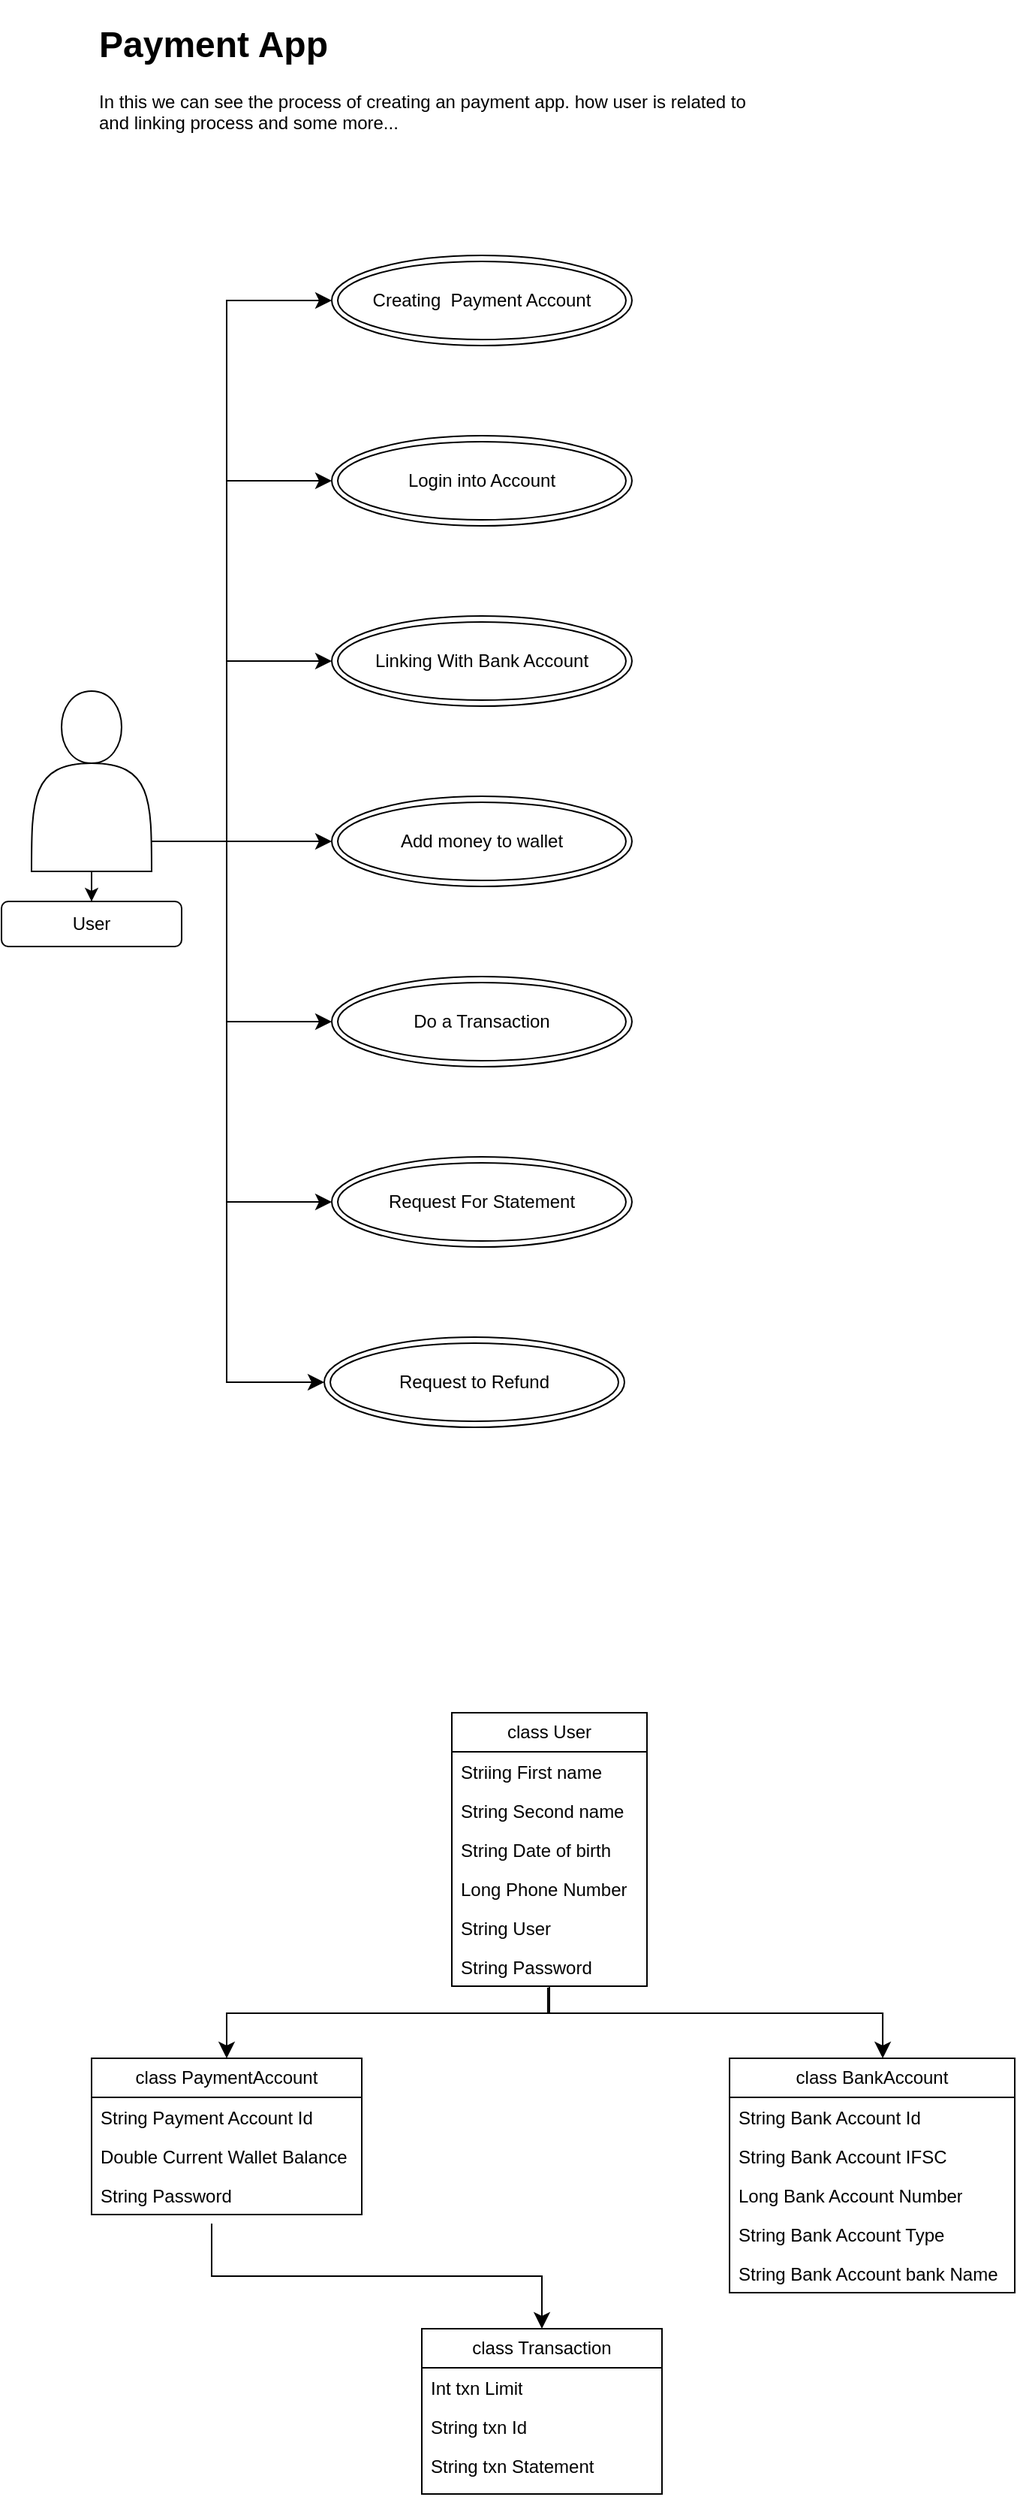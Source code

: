<mxfile version="23.0.2" type="google">
  <diagram name="Page-1" id="_fg3XBdGTo_9DqGQi0B6">
    <mxGraphModel grid="1" page="1" gridSize="10" guides="1" tooltips="1" connect="1" arrows="1" fold="1" pageScale="1" pageWidth="850" pageHeight="1100" math="0" shadow="0">
      <root>
        <mxCell id="0" />
        <mxCell id="1" parent="0" />
        <mxCell id="TLA87HNMrSKTi_jCim_a-1" value="class User" style="swimlane;fontStyle=0;childLayout=stackLayout;horizontal=1;startSize=26;fillColor=none;horizontalStack=0;resizeParent=1;resizeParentMax=0;resizeLast=0;collapsible=1;marginBottom=0;whiteSpace=wrap;html=1;" vertex="1" parent="1">
          <mxGeometry x="320" y="1170" width="130" height="182" as="geometry">
            <mxRectangle x="120" y="230" width="100" height="30" as="alternateBounds" />
          </mxGeometry>
        </mxCell>
        <mxCell id="TLA87HNMrSKTi_jCim_a-2" value="Striing First name" style="text;strokeColor=none;fillColor=none;align=left;verticalAlign=top;spacingLeft=4;spacingRight=4;overflow=hidden;rotatable=0;points=[[0,0.5],[1,0.5]];portConstraint=eastwest;whiteSpace=wrap;html=1;" vertex="1" parent="TLA87HNMrSKTi_jCim_a-1">
          <mxGeometry y="26" width="130" height="26" as="geometry" />
        </mxCell>
        <mxCell id="TLA87HNMrSKTi_jCim_a-3" value="String Second name" style="text;strokeColor=none;fillColor=none;align=left;verticalAlign=top;spacingLeft=4;spacingRight=4;overflow=hidden;rotatable=0;points=[[0,0.5],[1,0.5]];portConstraint=eastwest;whiteSpace=wrap;html=1;" vertex="1" parent="TLA87HNMrSKTi_jCim_a-1">
          <mxGeometry y="52" width="130" height="26" as="geometry" />
        </mxCell>
        <mxCell id="TLA87HNMrSKTi_jCim_a-4" value="String Date of birth" style="text;strokeColor=none;fillColor=none;align=left;verticalAlign=top;spacingLeft=4;spacingRight=4;overflow=hidden;rotatable=0;points=[[0,0.5],[1,0.5]];portConstraint=eastwest;whiteSpace=wrap;html=1;" vertex="1" parent="TLA87HNMrSKTi_jCim_a-1">
          <mxGeometry y="78" width="130" height="26" as="geometry" />
        </mxCell>
        <mxCell id="TLA87HNMrSKTi_jCim_a-29" value="Long Phone Number" style="text;strokeColor=none;fillColor=none;align=left;verticalAlign=top;spacingLeft=4;spacingRight=4;overflow=hidden;rotatable=0;points=[[0,0.5],[1,0.5]];portConstraint=eastwest;whiteSpace=wrap;html=1;" vertex="1" parent="TLA87HNMrSKTi_jCim_a-1">
          <mxGeometry y="104" width="130" height="26" as="geometry" />
        </mxCell>
        <mxCell id="TLA87HNMrSKTi_jCim_a-14" value="String User" style="text;strokeColor=none;fillColor=none;align=left;verticalAlign=top;spacingLeft=4;spacingRight=4;overflow=hidden;rotatable=0;points=[[0,0.5],[1,0.5]];portConstraint=eastwest;whiteSpace=wrap;html=1;" vertex="1" parent="TLA87HNMrSKTi_jCim_a-1">
          <mxGeometry y="130" width="130" height="26" as="geometry" />
        </mxCell>
        <mxCell id="TLA87HNMrSKTi_jCim_a-10" value="String Password" style="text;strokeColor=none;fillColor=none;align=left;verticalAlign=top;spacingLeft=4;spacingRight=4;overflow=hidden;rotatable=0;points=[[0,0.5],[1,0.5]];portConstraint=eastwest;whiteSpace=wrap;html=1;" vertex="1" parent="TLA87HNMrSKTi_jCim_a-1">
          <mxGeometry y="156" width="130" height="26" as="geometry" />
        </mxCell>
        <mxCell id="TLA87HNMrSKTi_jCim_a-30" value="class PaymentAccount" style="swimlane;fontStyle=0;childLayout=stackLayout;horizontal=1;startSize=26;fillColor=none;horizontalStack=0;resizeParent=1;resizeParentMax=0;resizeLast=0;collapsible=1;marginBottom=0;whiteSpace=wrap;html=1;" vertex="1" parent="1">
          <mxGeometry x="80" y="1400" width="180" height="104" as="geometry">
            <mxRectangle x="120" y="230" width="100" height="30" as="alternateBounds" />
          </mxGeometry>
        </mxCell>
        <mxCell id="TLA87HNMrSKTi_jCim_a-32" value="Second name" style="text;strokeColor=none;fillColor=none;align=left;verticalAlign=top;spacingLeft=4;spacingRight=4;overflow=hidden;rotatable=0;points=[[0,0.5],[1,0.5]];portConstraint=eastwest;whiteSpace=wrap;html=1;" vertex="1" parent="TLA87HNMrSKTi_jCim_a-30">
          <mxGeometry y="26" width="180" as="geometry" />
        </mxCell>
        <mxCell id="TLA87HNMrSKTi_jCim_a-34" value="String Payment Account Id" style="text;strokeColor=none;fillColor=none;align=left;verticalAlign=top;spacingLeft=4;spacingRight=4;overflow=hidden;rotatable=0;points=[[0,0.5],[1,0.5]];portConstraint=eastwest;whiteSpace=wrap;html=1;" vertex="1" parent="TLA87HNMrSKTi_jCim_a-30">
          <mxGeometry y="26" width="180" height="26" as="geometry" />
        </mxCell>
        <mxCell id="TLA87HNMrSKTi_jCim_a-35" value="Double Current Wallet Balance" style="text;strokeColor=none;fillColor=none;align=left;verticalAlign=top;spacingLeft=4;spacingRight=4;overflow=hidden;rotatable=0;points=[[0,0.5],[1,0.5]];portConstraint=eastwest;whiteSpace=wrap;html=1;" vertex="1" parent="TLA87HNMrSKTi_jCim_a-30">
          <mxGeometry y="52" width="180" height="26" as="geometry" />
        </mxCell>
        <mxCell id="TLA87HNMrSKTi_jCim_a-36" value="String Password" style="text;strokeColor=none;fillColor=none;align=left;verticalAlign=top;spacingLeft=4;spacingRight=4;overflow=hidden;rotatable=0;points=[[0,0.5],[1,0.5]];portConstraint=eastwest;whiteSpace=wrap;html=1;" vertex="1" parent="TLA87HNMrSKTi_jCim_a-30">
          <mxGeometry y="78" width="180" height="26" as="geometry" />
        </mxCell>
        <mxCell id="TLA87HNMrSKTi_jCim_a-37" value="class BankAccount" style="swimlane;fontStyle=0;childLayout=stackLayout;horizontal=1;startSize=26;fillColor=none;horizontalStack=0;resizeParent=1;resizeParentMax=0;resizeLast=0;collapsible=1;marginBottom=0;whiteSpace=wrap;html=1;" vertex="1" parent="1">
          <mxGeometry x="505" y="1400" width="190" height="156" as="geometry">
            <mxRectangle x="120" y="230" width="100" height="30" as="alternateBounds" />
          </mxGeometry>
        </mxCell>
        <mxCell id="TLA87HNMrSKTi_jCim_a-38" value="String Bank Account Id" style="text;strokeColor=none;fillColor=none;align=left;verticalAlign=top;spacingLeft=4;spacingRight=4;overflow=hidden;rotatable=0;points=[[0,0.5],[1,0.5]];portConstraint=eastwest;whiteSpace=wrap;html=1;" vertex="1" parent="TLA87HNMrSKTi_jCim_a-37">
          <mxGeometry y="26" width="190" height="26" as="geometry" />
        </mxCell>
        <mxCell id="TLA87HNMrSKTi_jCim_a-39" value="String Bank Account IFSC&lt;span style=&quot;white-space: pre;&quot;&gt;&#x9;&lt;/span&gt;" style="text;strokeColor=none;fillColor=none;align=left;verticalAlign=top;spacingLeft=4;spacingRight=4;overflow=hidden;rotatable=0;points=[[0,0.5],[1,0.5]];portConstraint=eastwest;whiteSpace=wrap;html=1;" vertex="1" parent="TLA87HNMrSKTi_jCim_a-37">
          <mxGeometry y="52" width="190" height="26" as="geometry" />
        </mxCell>
        <mxCell id="TLA87HNMrSKTi_jCim_a-40" value="Long Bank Account Number" style="text;strokeColor=none;fillColor=none;align=left;verticalAlign=top;spacingLeft=4;spacingRight=4;overflow=hidden;rotatable=0;points=[[0,0.5],[1,0.5]];portConstraint=eastwest;whiteSpace=wrap;html=1;" vertex="1" parent="TLA87HNMrSKTi_jCim_a-37">
          <mxGeometry y="78" width="190" height="26" as="geometry" />
        </mxCell>
        <mxCell id="TLA87HNMrSKTi_jCim_a-41" value="String Bank Account Type" style="text;strokeColor=none;fillColor=none;align=left;verticalAlign=top;spacingLeft=4;spacingRight=4;overflow=hidden;rotatable=0;points=[[0,0.5],[1,0.5]];portConstraint=eastwest;whiteSpace=wrap;html=1;" vertex="1" parent="TLA87HNMrSKTi_jCim_a-37">
          <mxGeometry y="104" width="190" height="26" as="geometry" />
        </mxCell>
        <mxCell id="TLA87HNMrSKTi_jCim_a-42" value="String Bank Account bank Name" style="text;strokeColor=none;fillColor=none;align=left;verticalAlign=top;spacingLeft=4;spacingRight=4;overflow=hidden;rotatable=0;points=[[0,0.5],[1,0.5]];portConstraint=eastwest;whiteSpace=wrap;html=1;" vertex="1" parent="TLA87HNMrSKTi_jCim_a-37">
          <mxGeometry y="130" width="190" height="26" as="geometry" />
        </mxCell>
        <mxCell id="TLA87HNMrSKTi_jCim_a-46" value="class Transaction" style="swimlane;fontStyle=0;childLayout=stackLayout;horizontal=1;startSize=26;fillColor=none;horizontalStack=0;resizeParent=1;resizeParentMax=0;resizeLast=0;collapsible=1;marginBottom=0;whiteSpace=wrap;html=1;" vertex="1" parent="1">
          <mxGeometry x="300" y="1580" width="160" height="110" as="geometry">
            <mxRectangle x="120" y="230" width="100" height="30" as="alternateBounds" />
          </mxGeometry>
        </mxCell>
        <mxCell id="TLA87HNMrSKTi_jCim_a-47" value="Int txn Limit" style="text;strokeColor=none;fillColor=none;align=left;verticalAlign=top;spacingLeft=4;spacingRight=4;overflow=hidden;rotatable=0;points=[[0,0.5],[1,0.5]];portConstraint=eastwest;whiteSpace=wrap;html=1;" vertex="1" parent="TLA87HNMrSKTi_jCim_a-46">
          <mxGeometry y="26" width="160" height="26" as="geometry" />
        </mxCell>
        <mxCell id="TLA87HNMrSKTi_jCim_a-48" value="String txn Id" style="text;strokeColor=none;fillColor=none;align=left;verticalAlign=top;spacingLeft=4;spacingRight=4;overflow=hidden;rotatable=0;points=[[0,0.5],[1,0.5]];portConstraint=eastwest;whiteSpace=wrap;html=1;" vertex="1" parent="TLA87HNMrSKTi_jCim_a-46">
          <mxGeometry y="52" width="160" height="26" as="geometry" />
        </mxCell>
        <mxCell id="TLA87HNMrSKTi_jCim_a-51" value="String txn Statement" style="text;strokeColor=none;fillColor=none;align=left;verticalAlign=top;spacingLeft=4;spacingRight=4;overflow=hidden;rotatable=0;points=[[0,0.5],[1,0.5]];portConstraint=eastwest;whiteSpace=wrap;html=1;" vertex="1" parent="TLA87HNMrSKTi_jCim_a-46">
          <mxGeometry y="78" width="160" height="32" as="geometry" />
        </mxCell>
        <mxCell id="1NjCqDhgdj84IqlpVXo_-1" value="&lt;h1&gt;Payment App&lt;/h1&gt;&lt;div&gt;In this we can see the process of creating an payment app. how user is related to and linking process and some more...&lt;/div&gt;" style="text;html=1;strokeColor=none;fillColor=none;spacing=5;spacingTop=-20;whiteSpace=wrap;overflow=hidden;rounded=0;" vertex="1" parent="1">
          <mxGeometry x="80" y="40" width="460" height="100" as="geometry" />
        </mxCell>
        <mxCell id="QPnsSnzG8juA8tfBcrUa-7" value="" style="edgeStyle=orthogonalEdgeStyle;rounded=0;orthogonalLoop=1;jettySize=auto;html=1;" edge="1" parent="1" source="1NjCqDhgdj84IqlpVXo_-3" target="QPnsSnzG8juA8tfBcrUa-6">
          <mxGeometry relative="1" as="geometry" />
        </mxCell>
        <mxCell id="1NjCqDhgdj84IqlpVXo_-3" value="" style="shape=actor;whiteSpace=wrap;html=1;" vertex="1" parent="1">
          <mxGeometry x="40" y="490" width="80" height="120" as="geometry" />
        </mxCell>
        <mxCell id="1NjCqDhgdj84IqlpVXo_-4" value="Creating&amp;nbsp; Payment Account" style="ellipse;shape=doubleEllipse;whiteSpace=wrap;html=1;" vertex="1" parent="1">
          <mxGeometry x="240" y="200" width="200" height="60" as="geometry" />
        </mxCell>
        <mxCell id="1NjCqDhgdj84IqlpVXo_-6" value="Login into Account" style="ellipse;shape=doubleEllipse;whiteSpace=wrap;html=1;" vertex="1" parent="1">
          <mxGeometry x="240" y="320" width="200" height="60" as="geometry" />
        </mxCell>
        <mxCell id="1NjCqDhgdj84IqlpVXo_-7" value="Linking With Bank Account" style="ellipse;shape=doubleEllipse;whiteSpace=wrap;html=1;" vertex="1" parent="1">
          <mxGeometry x="240" y="440" width="200" height="60" as="geometry" />
        </mxCell>
        <mxCell id="1NjCqDhgdj84IqlpVXo_-9" value="Add money to wallet" style="ellipse;shape=doubleEllipse;whiteSpace=wrap;html=1;" vertex="1" parent="1">
          <mxGeometry x="240" y="560" width="200" height="60" as="geometry" />
        </mxCell>
        <mxCell id="1NjCqDhgdj84IqlpVXo_-10" value="Do a Transaction" style="ellipse;shape=doubleEllipse;whiteSpace=wrap;html=1;" vertex="1" parent="1">
          <mxGeometry x="240" y="680" width="200" height="60" as="geometry" />
        </mxCell>
        <mxCell id="1NjCqDhgdj84IqlpVXo_-11" value="Request For Statement" style="ellipse;shape=doubleEllipse;whiteSpace=wrap;html=1;" vertex="1" parent="1">
          <mxGeometry x="240" y="800" width="200" height="60" as="geometry" />
        </mxCell>
        <mxCell id="1NjCqDhgdj84IqlpVXo_-12" value="Request to Refund" style="ellipse;shape=doubleEllipse;whiteSpace=wrap;html=1;" vertex="1" parent="1">
          <mxGeometry x="235" y="920" width="200" height="60" as="geometry" />
        </mxCell>
        <mxCell id="QPnsSnzG8juA8tfBcrUa-6" value="User" style="rounded=1;whiteSpace=wrap;html=1;" vertex="1" parent="1">
          <mxGeometry x="20" y="630" width="120" height="30" as="geometry" />
        </mxCell>
        <mxCell id="QPnsSnzG8juA8tfBcrUa-19" value="" style="edgeStyle=segmentEdgeStyle;endArrow=classic;html=1;curved=0;rounded=0;endSize=8;startSize=8;sourcePerimeterSpacing=0;targetPerimeterSpacing=0;" edge="1" parent="1" target="1NjCqDhgdj84IqlpVXo_-9">
          <mxGeometry width="100" relative="1" as="geometry">
            <mxPoint x="120" y="590" as="sourcePoint" />
            <mxPoint x="320" y="600" as="targetPoint" />
            <Array as="points">
              <mxPoint x="140" y="590" />
              <mxPoint x="140" y="590" />
            </Array>
          </mxGeometry>
        </mxCell>
        <mxCell id="QPnsSnzG8juA8tfBcrUa-20" value="" style="edgeStyle=segmentEdgeStyle;endArrow=classic;html=1;curved=0;rounded=0;endSize=8;startSize=8;sourcePerimeterSpacing=0;targetPerimeterSpacing=0;entryX=0;entryY=0.5;entryDx=0;entryDy=0;" edge="1" parent="1" target="1NjCqDhgdj84IqlpVXo_-7">
          <mxGeometry width="100" relative="1" as="geometry">
            <mxPoint x="120" y="590" as="sourcePoint" />
            <mxPoint x="230" y="470" as="targetPoint" />
            <Array as="points">
              <mxPoint x="140" y="590" />
              <mxPoint x="170" y="590" />
              <mxPoint x="170" y="470" />
            </Array>
          </mxGeometry>
        </mxCell>
        <mxCell id="QPnsSnzG8juA8tfBcrUa-21" value="" style="edgeStyle=segmentEdgeStyle;endArrow=classic;html=1;curved=0;rounded=0;endSize=8;startSize=8;sourcePerimeterSpacing=0;targetPerimeterSpacing=0;entryX=0;entryY=0.5;entryDx=0;entryDy=0;" edge="1" parent="1" target="1NjCqDhgdj84IqlpVXo_-10">
          <mxGeometry width="100" relative="1" as="geometry">
            <mxPoint x="120" y="590" as="sourcePoint" />
            <mxPoint x="230" y="710" as="targetPoint" />
            <Array as="points">
              <mxPoint x="120" y="590" />
              <mxPoint x="170" y="590" />
              <mxPoint x="170" y="710" />
            </Array>
          </mxGeometry>
        </mxCell>
        <mxCell id="QPnsSnzG8juA8tfBcrUa-22" value="" style="edgeStyle=segmentEdgeStyle;endArrow=classic;html=1;curved=0;rounded=0;endSize=8;startSize=8;sourcePerimeterSpacing=0;targetPerimeterSpacing=0;entryX=0;entryY=0.5;entryDx=0;entryDy=0;" edge="1" parent="1" target="1NjCqDhgdj84IqlpVXo_-11">
          <mxGeometry width="100" relative="1" as="geometry">
            <mxPoint x="120" y="590" as="sourcePoint" />
            <mxPoint x="240" y="850" as="targetPoint" />
            <Array as="points">
              <mxPoint x="170" y="590" />
              <mxPoint x="170" y="830" />
            </Array>
          </mxGeometry>
        </mxCell>
        <mxCell id="QPnsSnzG8juA8tfBcrUa-23" value="" style="edgeStyle=segmentEdgeStyle;endArrow=classic;html=1;curved=0;rounded=0;endSize=8;startSize=8;sourcePerimeterSpacing=0;targetPerimeterSpacing=0;" edge="1" parent="1">
          <mxGeometry width="100" relative="1" as="geometry">
            <mxPoint x="120" y="590" as="sourcePoint" />
            <mxPoint x="235" y="950" as="targetPoint" />
            <Array as="points">
              <mxPoint x="120" y="590" />
              <mxPoint x="170" y="590" />
              <mxPoint x="170" y="950" />
            </Array>
          </mxGeometry>
        </mxCell>
        <mxCell id="QPnsSnzG8juA8tfBcrUa-25" value="" style="edgeStyle=segmentEdgeStyle;endArrow=classic;html=1;curved=0;rounded=0;endSize=8;startSize=8;sourcePerimeterSpacing=0;targetPerimeterSpacing=0;entryX=0;entryY=0.5;entryDx=0;entryDy=0;" edge="1" parent="1" target="1NjCqDhgdj84IqlpVXo_-6">
          <mxGeometry width="100" relative="1" as="geometry">
            <mxPoint x="120" y="590" as="sourcePoint" />
            <mxPoint x="230" y="350" as="targetPoint" />
            <Array as="points">
              <mxPoint x="120" y="590" />
              <mxPoint x="170" y="590" />
              <mxPoint x="170" y="350" />
            </Array>
          </mxGeometry>
        </mxCell>
        <mxCell id="QPnsSnzG8juA8tfBcrUa-26" value="" style="edgeStyle=segmentEdgeStyle;endArrow=classic;html=1;curved=0;rounded=0;endSize=8;startSize=8;sourcePerimeterSpacing=0;targetPerimeterSpacing=0;entryX=0;entryY=0.5;entryDx=0;entryDy=0;" edge="1" parent="1" target="1NjCqDhgdj84IqlpVXo_-4">
          <mxGeometry width="100" relative="1" as="geometry">
            <mxPoint x="120" y="590" as="sourcePoint" />
            <mxPoint x="230" y="230" as="targetPoint" />
            <Array as="points">
              <mxPoint x="120" y="590" />
              <mxPoint x="170" y="590" />
              <mxPoint x="170" y="230" />
            </Array>
          </mxGeometry>
        </mxCell>
        <mxCell id="QPnsSnzG8juA8tfBcrUa-73" value="" style="edgeStyle=elbowEdgeStyle;elbow=vertical;endArrow=classic;html=1;curved=0;rounded=0;endSize=8;startSize=8;entryX=0.5;entryY=0;entryDx=0;entryDy=0;" edge="1" parent="1" source="TLA87HNMrSKTi_jCim_a-10" target="TLA87HNMrSKTi_jCim_a-30">
          <mxGeometry width="50" height="50" relative="1" as="geometry">
            <mxPoint x="380.97" y="1360" as="sourcePoint" />
            <mxPoint x="170" y="1390" as="targetPoint" />
            <Array as="points">
              <mxPoint x="385" y="1370" />
              <mxPoint x="290" y="1370" />
            </Array>
          </mxGeometry>
        </mxCell>
        <mxCell id="QPnsSnzG8juA8tfBcrUa-74" value="" style="edgeStyle=elbowEdgeStyle;elbow=vertical;endArrow=classic;html=1;curved=0;rounded=0;endSize=8;startSize=8;exitX=0.492;exitY=1.038;exitDx=0;exitDy=0;exitPerimeter=0;" edge="1" parent="1" source="TLA87HNMrSKTi_jCim_a-10">
          <mxGeometry width="50" height="50" relative="1" as="geometry">
            <mxPoint x="390.0" y="1351.012" as="sourcePoint" />
            <mxPoint x="607.05" y="1400" as="targetPoint" />
            <Array as="points">
              <mxPoint x="493.05" y="1370" />
            </Array>
          </mxGeometry>
        </mxCell>
        <mxCell id="QPnsSnzG8juA8tfBcrUa-76" value="" style="edgeStyle=elbowEdgeStyle;elbow=vertical;endArrow=classic;html=1;curved=0;rounded=0;endSize=8;startSize=8;entryX=0.5;entryY=0;entryDx=0;entryDy=0;" edge="1" parent="1" target="TLA87HNMrSKTi_jCim_a-46">
          <mxGeometry width="50" height="50" relative="1" as="geometry">
            <mxPoint x="160" y="1510" as="sourcePoint" />
            <mxPoint x="390" y="1540" as="targetPoint" />
          </mxGeometry>
        </mxCell>
      </root>
    </mxGraphModel>
  </diagram>
</mxfile>
